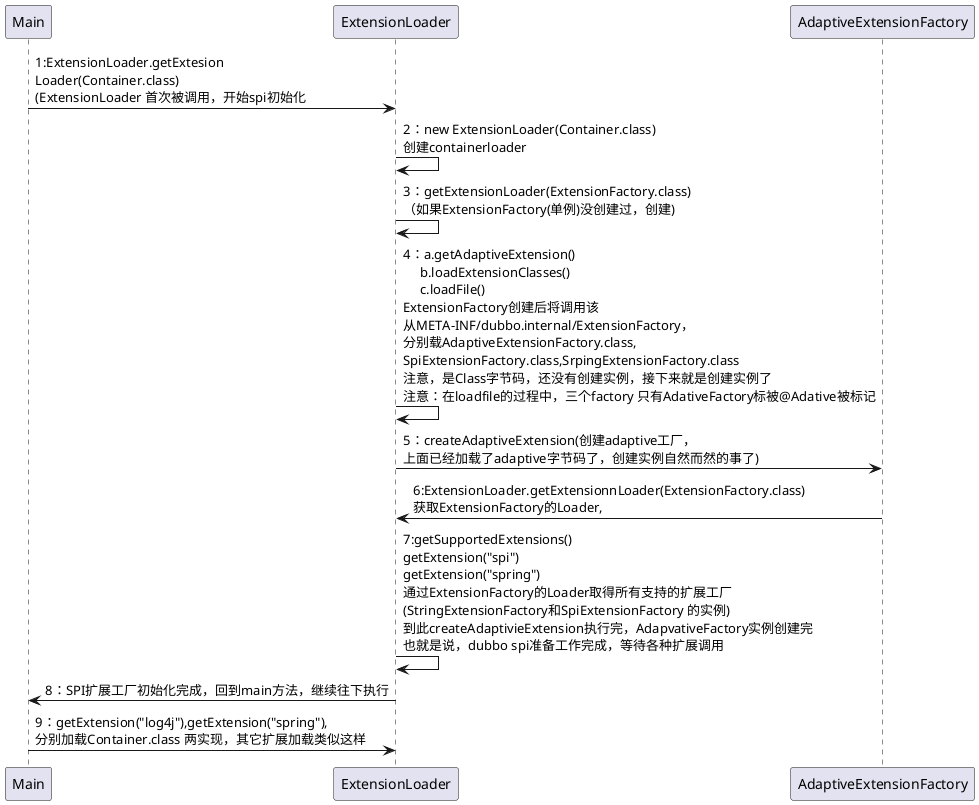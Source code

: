 @startuml
Main-> ExtensionLoader:1:ExtensionLoader.getExtesion\nLoader(Container.class)\n(ExtensionLoader 首次被调用，开始spi初始化
ExtensionLoader -> ExtensionLoader: 2：new ExtensionLoader(Container.class)\n创建containerloader
ExtensionLoader -> ExtensionLoader: 3：getExtensionLoader(ExtensionFactory.class)\n（如果ExtensionFactory(单例)没创建过，创建)
ExtensionLoader ->ExtensionLoader:4：a.getAdaptiveExtension()\n     b.loadExtensionClasses()\n     c.loadFile()\nExtensionFactory创建后将调用该\n从META-INF/dubbo.internal/ExtensionFactory，\n分别载AdaptiveExtensionFactory.class,\nSpiExtensionFactory.class,SrpingExtensionFactory.class\n注意，是Class字节码，还没有创建实例，接下来就是创建实例了\n注意：在loadfile的过程中，三个factory 只有AdativeFactory标被@Adative被标记
ExtensionLoader ->AdaptiveExtensionFactory:5：createAdaptiveExtension(创建adaptive工厂，\n上面已经加载了adaptive字节码了，创建实例自然而然的事了)
AdaptiveExtensionFactory ->ExtensionLoader:6:ExtensionLoader.getExtensionnLoader(ExtensionFactory.class)\n获取ExtensionFactory的Loader,
ExtensionLoader ->ExtensionLoader:7:getSupportedExtensions()\ngetExtension("spi")\ngetExtension("spring")\n通过ExtensionFactory的Loader取得所有支持的扩展工厂\n(StringExtensionFactory和SpiExtensionFactory 的实例)\n到此createAdaptivieExtension执行完，AdapvativeFactory实例创建完\n也就是说，dubbo spi准备工作完成，等待各种扩展调用
ExtensionLoader -> Main:8：SPI扩展工厂初始化完成，回到main方法，继续往下执行
Main -> ExtensionLoader:9：getExtension("log4j"),getExtension("spring"),\n分别加载Container.class 两实现，其它扩展加载类似这样
@enduml